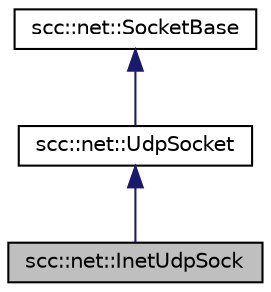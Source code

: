 digraph "scc::net::InetUdpSock"
{
 // LATEX_PDF_SIZE
  edge [fontname="Helvetica",fontsize="10",labelfontname="Helvetica",labelfontsize="10"];
  node [fontname="Helvetica",fontsize="10",shape=record];
  Node1 [label="scc::net::InetUdpSock",height=0.2,width=0.4,color="black", fillcolor="grey75", style="filled", fontcolor="black",tooltip="Internet user datagram protocol (udp) socket."];
  Node2 -> Node1 [dir="back",color="midnightblue",fontsize="10",style="solid",fontname="Helvetica"];
  Node2 [label="scc::net::UdpSocket",height=0.2,width=0.4,color="black", fillcolor="white", style="filled",URL="$de/d8b/classscc_1_1net_1_1UdpSocket.html",tooltip="Udp socket base class."];
  Node3 -> Node2 [dir="back",color="midnightblue",fontsize="10",style="solid",fontname="Helvetica"];
  Node3 [label="scc::net::SocketBase",height=0.2,width=0.4,color="black", fillcolor="white", style="filled",URL="$d9/d14/classscc_1_1net_1_1SocketBase.html",tooltip="Socket base class."];
}
